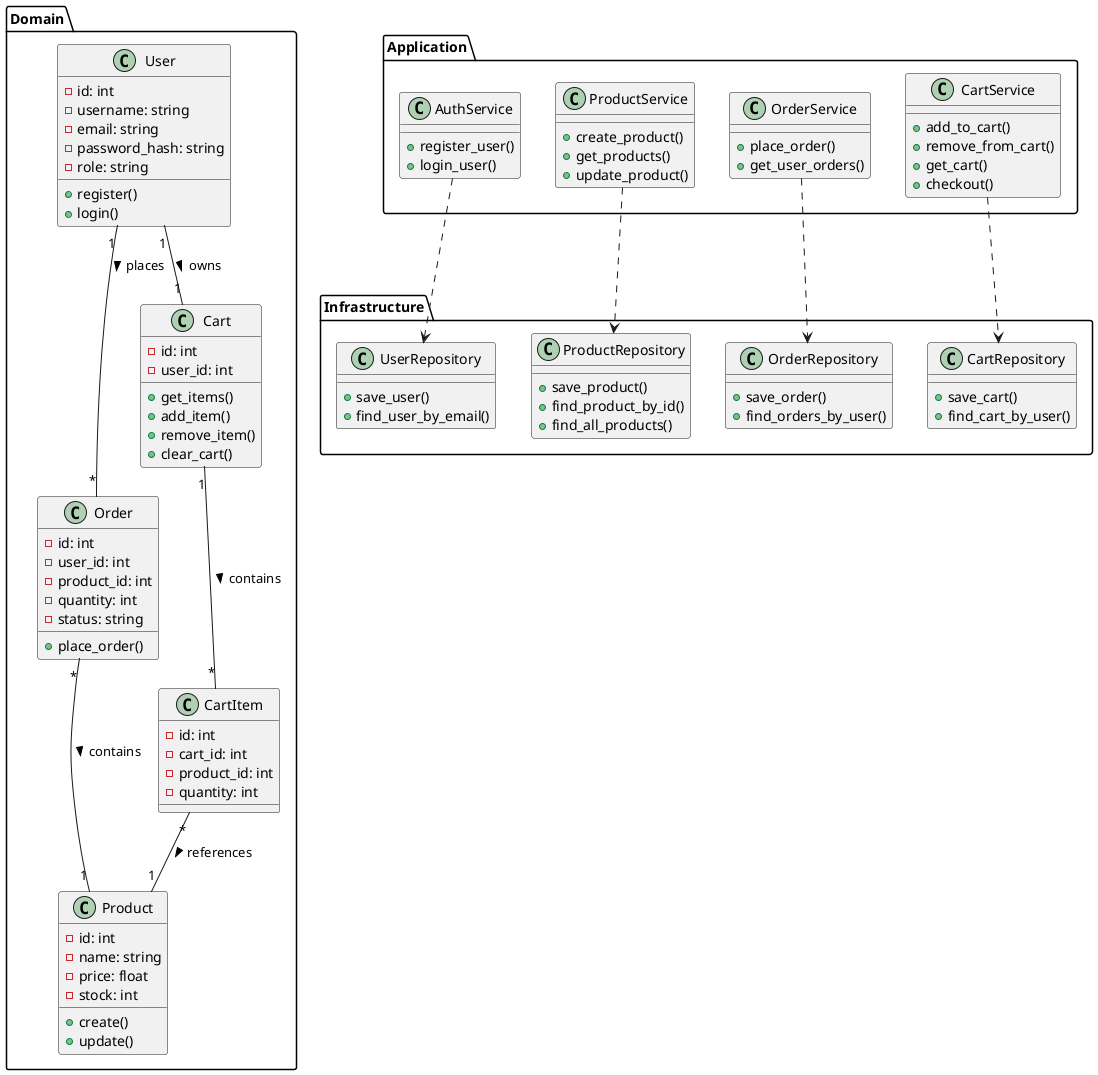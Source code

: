 @startuml
package "Domain" {
  class User {
    -id: int
    -username: string
    -email: string
    -password_hash: string
    -role: string
    +register()
    +login()
  }

  class Product {
    -id: int
    -name: string
    -price: float
    -stock: int
    +create()
    +update()
  }

  class Order {
    -id: int
    -user_id: int
    -product_id: int
    -quantity: int
    -status: string
    +place_order()
  }

  class Cart {
    -id: int
    -user_id: int
    +get_items()
    +add_item()
    +remove_item()
    +clear_cart()
  }

  class CartItem {
    -id: int
    -cart_id: int
    -product_id: int
    -quantity: int
  }
}

User "1" -- "1" Cart : owns >
Cart "1" -- "*" CartItem : contains >
CartItem "*" -- "1" Product : references >
User "1" -- "*" Order : places >
Order "*" -- "1" Product : contains >

package "Application" {
  class AuthService {
    +register_user()
    +login_user()
  }

  class ProductService {
    +create_product()
    +get_products()
    +update_product()
  }

  class OrderService {
    +place_order()
    +get_user_orders()
  }

  class CartService {
    +add_to_cart()
    +remove_from_cart()
    +get_cart()
    +checkout()
  }
}

package "Infrastructure" {
  class UserRepository {
    +save_user()
    +find_user_by_email()
  }

  class ProductRepository {
    +save_product()
    +find_product_by_id()
    +find_all_products()
  }

  class OrderRepository {
    +save_order()
    +find_orders_by_user()
  }

  class CartRepository {
    +save_cart()
    +find_cart_by_user()
  }
}

AuthService ..> UserRepository
ProductService ..> ProductRepository
OrderService ..> OrderRepository
CartService ..> CartRepository
@enduml